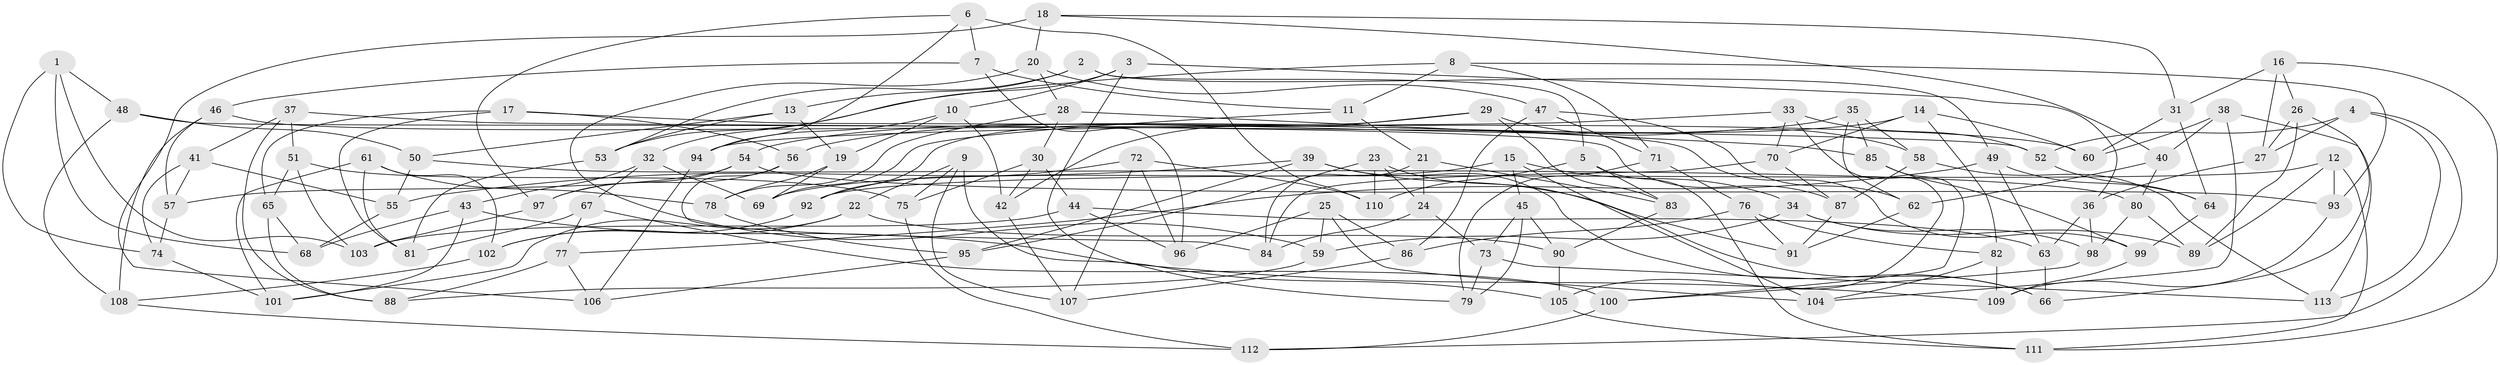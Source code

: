 // coarse degree distribution, {8: 0.06329113924050633, 7: 0.02531645569620253, 4: 0.7088607594936709, 6: 0.16455696202531644, 9: 0.012658227848101266, 10: 0.012658227848101266, 5: 0.012658227848101266}
// Generated by graph-tools (version 1.1) at 2025/20/03/04/25 18:20:59]
// undirected, 113 vertices, 226 edges
graph export_dot {
graph [start="1"]
  node [color=gray90,style=filled];
  1;
  2;
  3;
  4;
  5;
  6;
  7;
  8;
  9;
  10;
  11;
  12;
  13;
  14;
  15;
  16;
  17;
  18;
  19;
  20;
  21;
  22;
  23;
  24;
  25;
  26;
  27;
  28;
  29;
  30;
  31;
  32;
  33;
  34;
  35;
  36;
  37;
  38;
  39;
  40;
  41;
  42;
  43;
  44;
  45;
  46;
  47;
  48;
  49;
  50;
  51;
  52;
  53;
  54;
  55;
  56;
  57;
  58;
  59;
  60;
  61;
  62;
  63;
  64;
  65;
  66;
  67;
  68;
  69;
  70;
  71;
  72;
  73;
  74;
  75;
  76;
  77;
  78;
  79;
  80;
  81;
  82;
  83;
  84;
  85;
  86;
  87;
  88;
  89;
  90;
  91;
  92;
  93;
  94;
  95;
  96;
  97;
  98;
  99;
  100;
  101;
  102;
  103;
  104;
  105;
  106;
  107;
  108;
  109;
  110;
  111;
  112;
  113;
  1 -- 103;
  1 -- 68;
  1 -- 48;
  1 -- 74;
  2 -- 49;
  2 -- 53;
  2 -- 13;
  2 -- 5;
  3 -- 10;
  3 -- 32;
  3 -- 79;
  3 -- 36;
  4 -- 27;
  4 -- 113;
  4 -- 112;
  4 -- 52;
  5 -- 110;
  5 -- 111;
  5 -- 83;
  6 -- 110;
  6 -- 7;
  6 -- 94;
  6 -- 97;
  7 -- 46;
  7 -- 96;
  7 -- 11;
  8 -- 93;
  8 -- 11;
  8 -- 71;
  8 -- 53;
  9 -- 22;
  9 -- 105;
  9 -- 75;
  9 -- 107;
  10 -- 94;
  10 -- 19;
  10 -- 42;
  11 -- 21;
  11 -- 69;
  12 -- 93;
  12 -- 92;
  12 -- 89;
  12 -- 111;
  13 -- 53;
  13 -- 19;
  13 -- 50;
  14 -- 82;
  14 -- 60;
  14 -- 70;
  14 -- 56;
  15 -- 45;
  15 -- 69;
  15 -- 34;
  15 -- 104;
  16 -- 31;
  16 -- 26;
  16 -- 111;
  16 -- 27;
  17 -- 56;
  17 -- 81;
  17 -- 99;
  17 -- 65;
  18 -- 20;
  18 -- 40;
  18 -- 106;
  18 -- 31;
  19 -- 78;
  19 -- 69;
  20 -- 59;
  20 -- 47;
  20 -- 28;
  21 -- 24;
  21 -- 84;
  21 -- 83;
  22 -- 101;
  22 -- 102;
  22 -- 90;
  23 -- 95;
  23 -- 110;
  23 -- 24;
  23 -- 66;
  24 -- 73;
  24 -- 84;
  25 -- 104;
  25 -- 59;
  25 -- 86;
  25 -- 96;
  26 -- 27;
  26 -- 66;
  26 -- 89;
  27 -- 36;
  28 -- 85;
  28 -- 78;
  28 -- 30;
  29 -- 92;
  29 -- 83;
  29 -- 42;
  29 -- 58;
  30 -- 75;
  30 -- 44;
  30 -- 42;
  31 -- 60;
  31 -- 64;
  32 -- 67;
  32 -- 69;
  32 -- 43;
  33 -- 52;
  33 -- 70;
  33 -- 94;
  33 -- 105;
  34 -- 59;
  34 -- 98;
  34 -- 89;
  35 -- 54;
  35 -- 85;
  35 -- 62;
  35 -- 58;
  36 -- 63;
  36 -- 98;
  37 -- 51;
  37 -- 41;
  37 -- 52;
  37 -- 88;
  38 -- 40;
  38 -- 104;
  38 -- 113;
  38 -- 60;
  39 -- 55;
  39 -- 95;
  39 -- 91;
  39 -- 66;
  40 -- 80;
  40 -- 62;
  41 -- 74;
  41 -- 55;
  41 -- 57;
  42 -- 107;
  43 -- 68;
  43 -- 101;
  43 -- 109;
  44 -- 63;
  44 -- 103;
  44 -- 96;
  45 -- 73;
  45 -- 79;
  45 -- 90;
  46 -- 108;
  46 -- 60;
  46 -- 57;
  47 -- 71;
  47 -- 86;
  47 -- 62;
  48 -- 108;
  48 -- 50;
  48 -- 87;
  49 -- 64;
  49 -- 77;
  49 -- 63;
  50 -- 80;
  50 -- 55;
  51 -- 103;
  51 -- 75;
  51 -- 65;
  52 -- 64;
  53 -- 81;
  54 -- 97;
  54 -- 57;
  54 -- 93;
  55 -- 68;
  56 -- 84;
  56 -- 97;
  57 -- 74;
  58 -- 113;
  58 -- 87;
  59 -- 88;
  61 -- 101;
  61 -- 81;
  61 -- 78;
  61 -- 102;
  62 -- 91;
  63 -- 66;
  64 -- 99;
  65 -- 68;
  65 -- 88;
  67 -- 100;
  67 -- 77;
  67 -- 81;
  70 -- 87;
  70 -- 84;
  71 -- 79;
  71 -- 76;
  72 -- 96;
  72 -- 107;
  72 -- 92;
  72 -- 110;
  73 -- 79;
  73 -- 113;
  74 -- 101;
  75 -- 112;
  76 -- 86;
  76 -- 91;
  76 -- 82;
  77 -- 106;
  77 -- 88;
  78 -- 95;
  80 -- 89;
  80 -- 98;
  82 -- 109;
  82 -- 104;
  83 -- 90;
  85 -- 99;
  85 -- 100;
  86 -- 107;
  87 -- 91;
  90 -- 105;
  92 -- 102;
  93 -- 109;
  94 -- 106;
  95 -- 106;
  97 -- 103;
  98 -- 100;
  99 -- 109;
  100 -- 112;
  102 -- 108;
  105 -- 111;
  108 -- 112;
}
